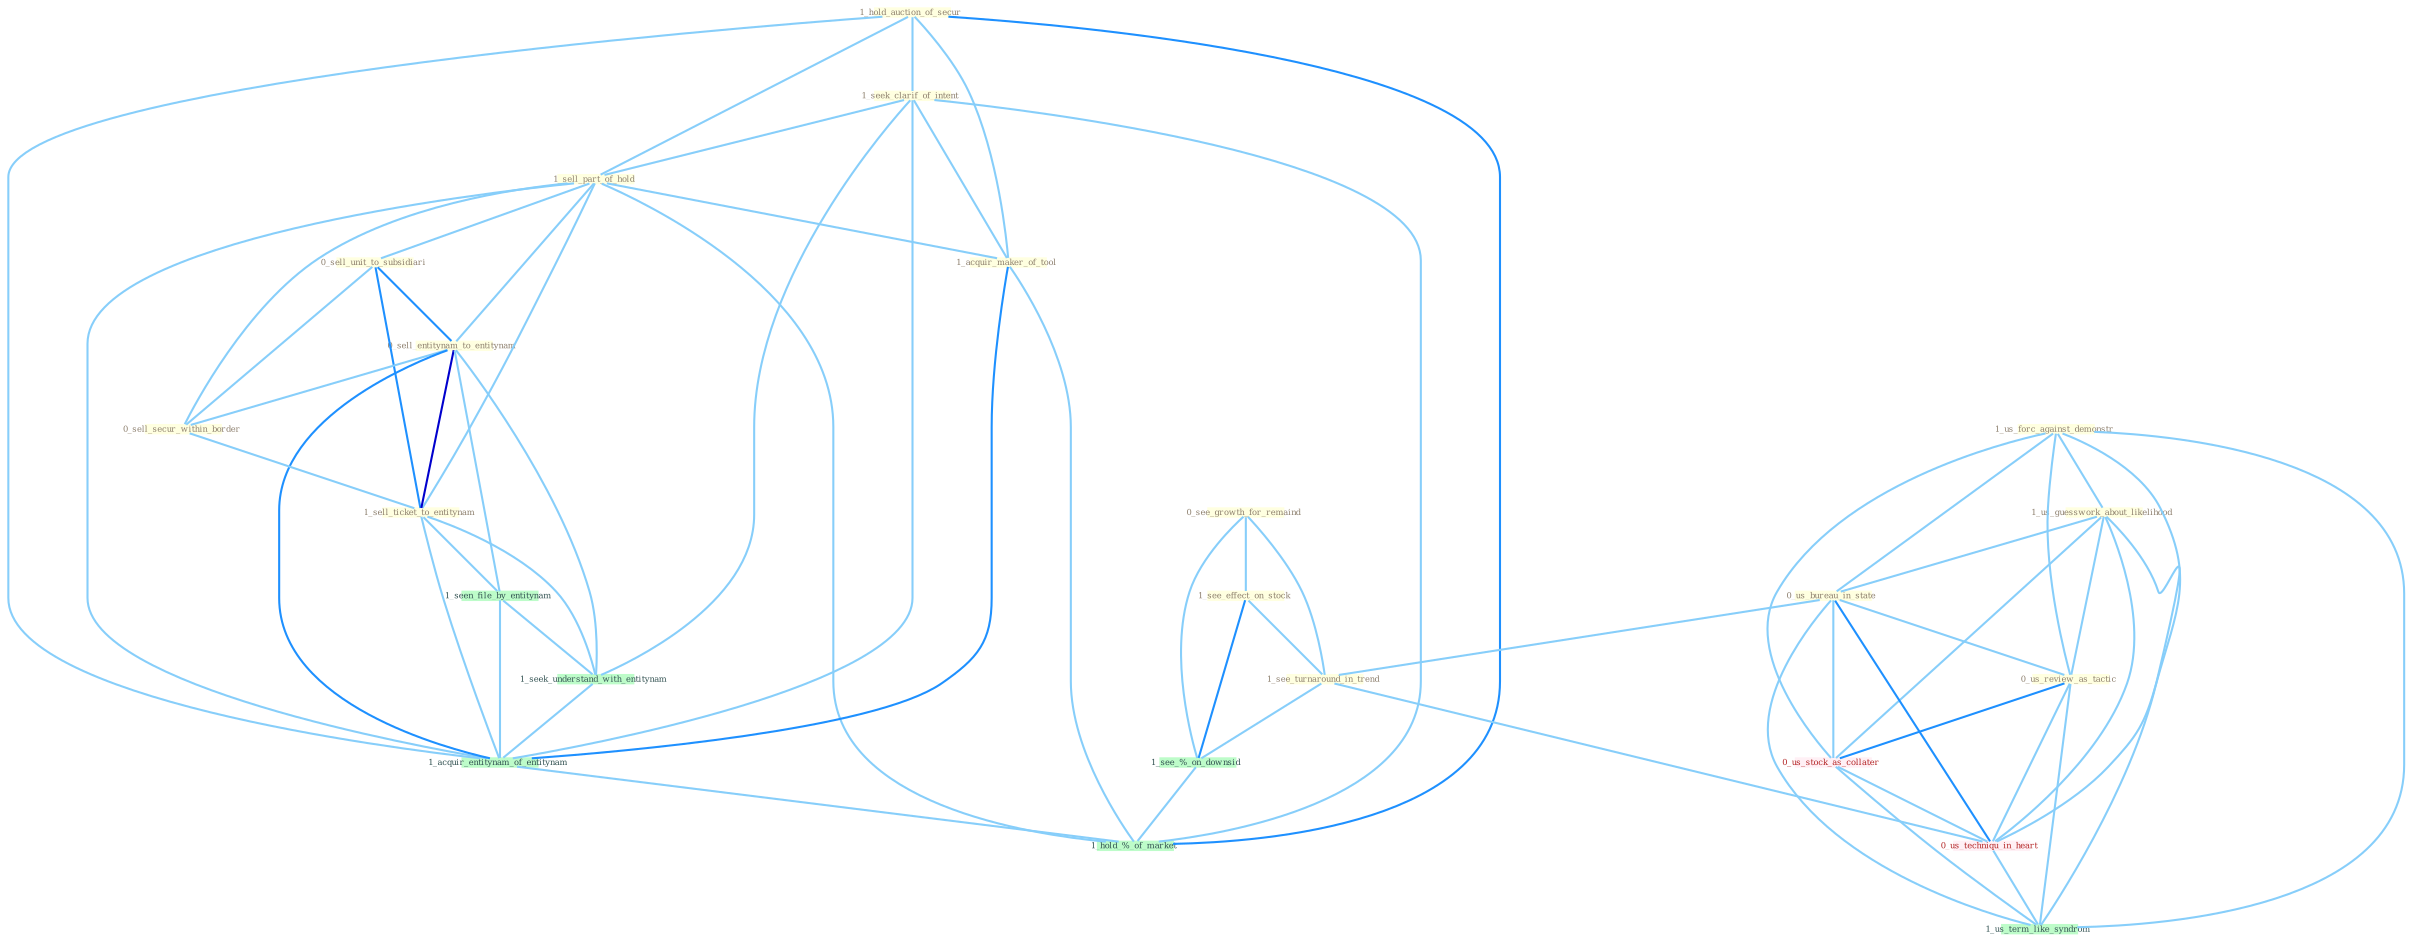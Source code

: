 Graph G{ 
    node
    [shape=polygon,style=filled,width=.5,height=.06,color="#BDFCC9",fixedsize=true,fontsize=4,
    fontcolor="#2f4f4f"];
    {node
    [color="#ffffe0", fontcolor="#8b7d6b"] "1_hold_auction_of_secur " "1_seek_clarif_of_intent " "1_us_forc_against_demonstr " "0_see_growth_for_remaind " "1_us_guesswork_about_likelihood " "1_see_effect_on_stock " "1_sell_part_of_hold " "0_sell_unit_to_subsidiari " "1_acquir_maker_of_tool " "0_us_bureau_in_state " "0_sell_entitynam_to_entitynam " "1_see_turnaround_in_trend " "0_us_review_as_tactic " "0_sell_secur_within_border " "1_sell_ticket_to_entitynam "}
{node [color="#fff0f5", fontcolor="#b22222"] "0_us_stock_as_collater " "0_us_techniqu_in_heart "}
edge [color="#B0E2FF"];

	"1_hold_auction_of_secur " -- "1_seek_clarif_of_intent " [w="1", color="#87cefa" ];
	"1_hold_auction_of_secur " -- "1_sell_part_of_hold " [w="1", color="#87cefa" ];
	"1_hold_auction_of_secur " -- "1_acquir_maker_of_tool " [w="1", color="#87cefa" ];
	"1_hold_auction_of_secur " -- "1_acquir_entitynam_of_entitynam " [w="1", color="#87cefa" ];
	"1_hold_auction_of_secur " -- "1_hold_%_of_market " [w="2", color="#1e90ff" , len=0.8];
	"1_seek_clarif_of_intent " -- "1_sell_part_of_hold " [w="1", color="#87cefa" ];
	"1_seek_clarif_of_intent " -- "1_acquir_maker_of_tool " [w="1", color="#87cefa" ];
	"1_seek_clarif_of_intent " -- "1_seek_understand_with_entitynam " [w="1", color="#87cefa" ];
	"1_seek_clarif_of_intent " -- "1_acquir_entitynam_of_entitynam " [w="1", color="#87cefa" ];
	"1_seek_clarif_of_intent " -- "1_hold_%_of_market " [w="1", color="#87cefa" ];
	"1_us_forc_against_demonstr " -- "1_us_guesswork_about_likelihood " [w="1", color="#87cefa" ];
	"1_us_forc_against_demonstr " -- "0_us_bureau_in_state " [w="1", color="#87cefa" ];
	"1_us_forc_against_demonstr " -- "0_us_review_as_tactic " [w="1", color="#87cefa" ];
	"1_us_forc_against_demonstr " -- "0_us_stock_as_collater " [w="1", color="#87cefa" ];
	"1_us_forc_against_demonstr " -- "0_us_techniqu_in_heart " [w="1", color="#87cefa" ];
	"1_us_forc_against_demonstr " -- "1_us_term_like_syndrom " [w="1", color="#87cefa" ];
	"0_see_growth_for_remaind " -- "1_see_effect_on_stock " [w="1", color="#87cefa" ];
	"0_see_growth_for_remaind " -- "1_see_turnaround_in_trend " [w="1", color="#87cefa" ];
	"0_see_growth_for_remaind " -- "1_see_%_on_downsid " [w="1", color="#87cefa" ];
	"1_us_guesswork_about_likelihood " -- "0_us_bureau_in_state " [w="1", color="#87cefa" ];
	"1_us_guesswork_about_likelihood " -- "0_us_review_as_tactic " [w="1", color="#87cefa" ];
	"1_us_guesswork_about_likelihood " -- "0_us_stock_as_collater " [w="1", color="#87cefa" ];
	"1_us_guesswork_about_likelihood " -- "0_us_techniqu_in_heart " [w="1", color="#87cefa" ];
	"1_us_guesswork_about_likelihood " -- "1_us_term_like_syndrom " [w="1", color="#87cefa" ];
	"1_see_effect_on_stock " -- "1_see_turnaround_in_trend " [w="1", color="#87cefa" ];
	"1_see_effect_on_stock " -- "1_see_%_on_downsid " [w="2", color="#1e90ff" , len=0.8];
	"1_sell_part_of_hold " -- "0_sell_unit_to_subsidiari " [w="1", color="#87cefa" ];
	"1_sell_part_of_hold " -- "1_acquir_maker_of_tool " [w="1", color="#87cefa" ];
	"1_sell_part_of_hold " -- "0_sell_entitynam_to_entitynam " [w="1", color="#87cefa" ];
	"1_sell_part_of_hold " -- "0_sell_secur_within_border " [w="1", color="#87cefa" ];
	"1_sell_part_of_hold " -- "1_sell_ticket_to_entitynam " [w="1", color="#87cefa" ];
	"1_sell_part_of_hold " -- "1_acquir_entitynam_of_entitynam " [w="1", color="#87cefa" ];
	"1_sell_part_of_hold " -- "1_hold_%_of_market " [w="1", color="#87cefa" ];
	"0_sell_unit_to_subsidiari " -- "0_sell_entitynam_to_entitynam " [w="2", color="#1e90ff" , len=0.8];
	"0_sell_unit_to_subsidiari " -- "0_sell_secur_within_border " [w="1", color="#87cefa" ];
	"0_sell_unit_to_subsidiari " -- "1_sell_ticket_to_entitynam " [w="2", color="#1e90ff" , len=0.8];
	"1_acquir_maker_of_tool " -- "1_acquir_entitynam_of_entitynam " [w="2", color="#1e90ff" , len=0.8];
	"1_acquir_maker_of_tool " -- "1_hold_%_of_market " [w="1", color="#87cefa" ];
	"0_us_bureau_in_state " -- "1_see_turnaround_in_trend " [w="1", color="#87cefa" ];
	"0_us_bureau_in_state " -- "0_us_review_as_tactic " [w="1", color="#87cefa" ];
	"0_us_bureau_in_state " -- "0_us_stock_as_collater " [w="1", color="#87cefa" ];
	"0_us_bureau_in_state " -- "0_us_techniqu_in_heart " [w="2", color="#1e90ff" , len=0.8];
	"0_us_bureau_in_state " -- "1_us_term_like_syndrom " [w="1", color="#87cefa" ];
	"0_sell_entitynam_to_entitynam " -- "0_sell_secur_within_border " [w="1", color="#87cefa" ];
	"0_sell_entitynam_to_entitynam " -- "1_sell_ticket_to_entitynam " [w="3", color="#0000cd" , len=0.6];
	"0_sell_entitynam_to_entitynam " -- "1_seen_file_by_entitynam " [w="1", color="#87cefa" ];
	"0_sell_entitynam_to_entitynam " -- "1_seek_understand_with_entitynam " [w="1", color="#87cefa" ];
	"0_sell_entitynam_to_entitynam " -- "1_acquir_entitynam_of_entitynam " [w="2", color="#1e90ff" , len=0.8];
	"1_see_turnaround_in_trend " -- "0_us_techniqu_in_heart " [w="1", color="#87cefa" ];
	"1_see_turnaround_in_trend " -- "1_see_%_on_downsid " [w="1", color="#87cefa" ];
	"0_us_review_as_tactic " -- "0_us_stock_as_collater " [w="2", color="#1e90ff" , len=0.8];
	"0_us_review_as_tactic " -- "0_us_techniqu_in_heart " [w="1", color="#87cefa" ];
	"0_us_review_as_tactic " -- "1_us_term_like_syndrom " [w="1", color="#87cefa" ];
	"0_sell_secur_within_border " -- "1_sell_ticket_to_entitynam " [w="1", color="#87cefa" ];
	"1_sell_ticket_to_entitynam " -- "1_seen_file_by_entitynam " [w="1", color="#87cefa" ];
	"1_sell_ticket_to_entitynam " -- "1_seek_understand_with_entitynam " [w="1", color="#87cefa" ];
	"1_sell_ticket_to_entitynam " -- "1_acquir_entitynam_of_entitynam " [w="1", color="#87cefa" ];
	"1_seen_file_by_entitynam " -- "1_seek_understand_with_entitynam " [w="1", color="#87cefa" ];
	"1_seen_file_by_entitynam " -- "1_acquir_entitynam_of_entitynam " [w="1", color="#87cefa" ];
	"0_us_stock_as_collater " -- "0_us_techniqu_in_heart " [w="1", color="#87cefa" ];
	"0_us_stock_as_collater " -- "1_us_term_like_syndrom " [w="1", color="#87cefa" ];
	"1_seek_understand_with_entitynam " -- "1_acquir_entitynam_of_entitynam " [w="1", color="#87cefa" ];
	"1_acquir_entitynam_of_entitynam " -- "1_hold_%_of_market " [w="1", color="#87cefa" ];
	"0_us_techniqu_in_heart " -- "1_us_term_like_syndrom " [w="1", color="#87cefa" ];
	"1_see_%_on_downsid " -- "1_hold_%_of_market " [w="1", color="#87cefa" ];
}